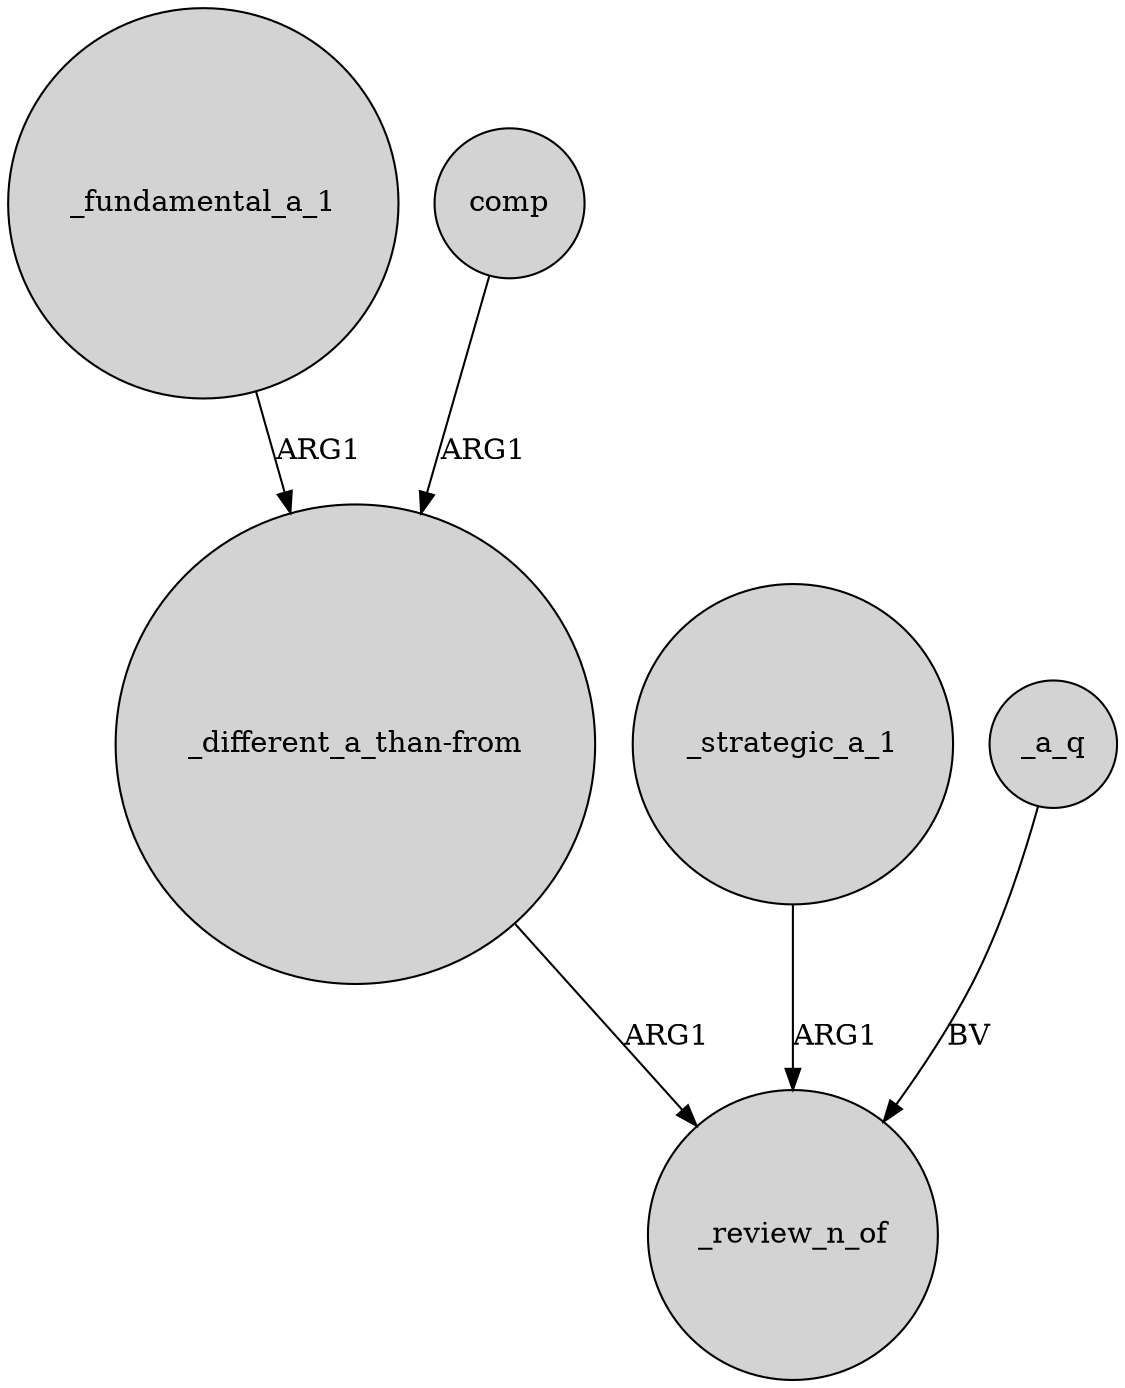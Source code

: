 digraph {
	node [shape=circle style=filled]
	_fundamental_a_1 -> "_different_a_than-from" [label=ARG1]
	comp -> "_different_a_than-from" [label=ARG1]
	_strategic_a_1 -> _review_n_of [label=ARG1]
	"_different_a_than-from" -> _review_n_of [label=ARG1]
	_a_q -> _review_n_of [label=BV]
}
